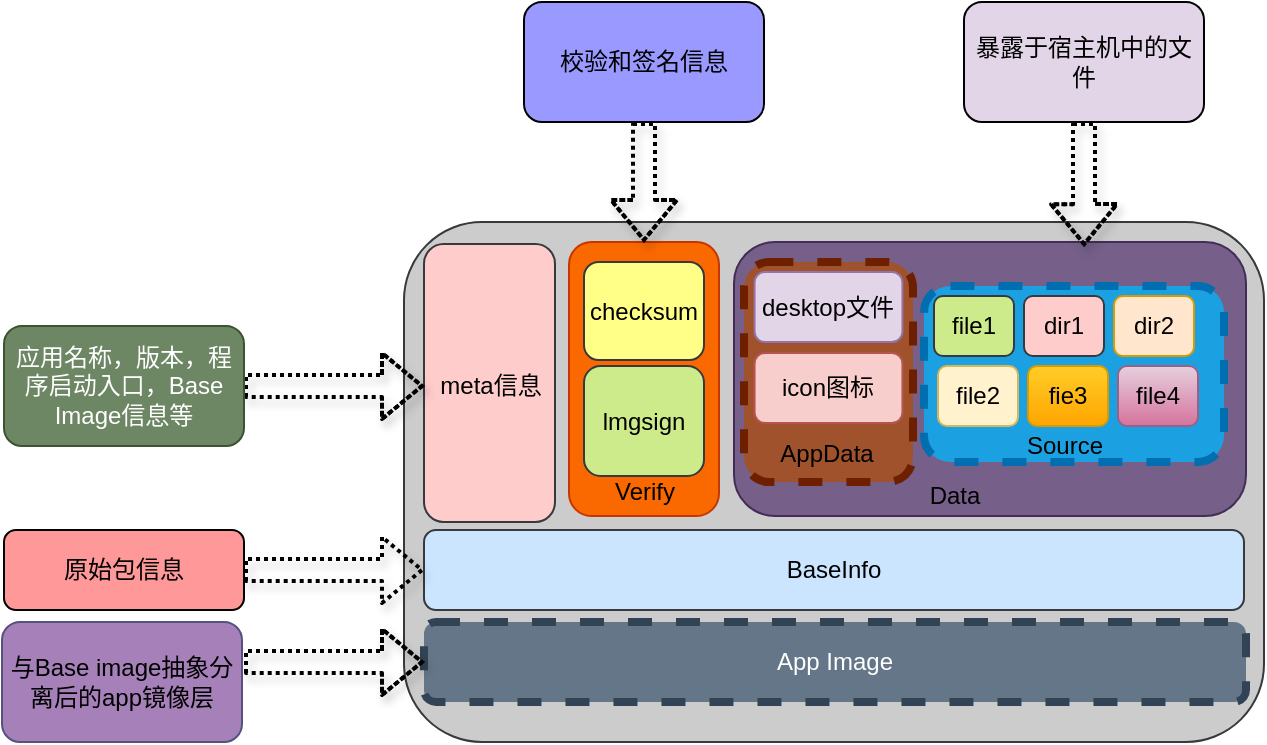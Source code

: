 <mxfile version="15.8.6" type="github" pages="2">
  <diagram id="Ng_SGSZV4RMIjECyI89O" name="第 1 页">
    <mxGraphModel dx="1422" dy="748" grid="1" gridSize="10" guides="1" tooltips="1" connect="1" arrows="1" fold="1" page="1" pageScale="1" pageWidth="827" pageHeight="1169" math="0" shadow="0">
      <root>
        <mxCell id="0" />
        <mxCell id="1" parent="0" />
        <mxCell id="vJngqabf1iKPreX5U7tw-35" value="" style="rounded=1;whiteSpace=wrap;html=1;fillColor=#CCCCCC;strokeColor=#36393d;" parent="1" vertex="1">
          <mxGeometry x="250" y="210" width="430" height="260" as="geometry" />
        </mxCell>
        <mxCell id="vJngqabf1iKPreX5U7tw-36" value="BaseInfo" style="rounded=1;whiteSpace=wrap;html=1;fillColor=#cce5ff;strokeColor=#36393d;" parent="1" vertex="1">
          <mxGeometry x="260" y="364" width="410" height="40" as="geometry" />
        </mxCell>
        <mxCell id="vJngqabf1iKPreX5U7tw-2" value="App Image" style="rounded=1;whiteSpace=wrap;html=1;fillColor=#647687;strokeColor=#314354;fontColor=#ffffff;dashed=1;strokeWidth=4;" parent="1" vertex="1">
          <mxGeometry x="260" y="410" width="411" height="40" as="geometry" />
        </mxCell>
        <mxCell id="vJngqabf1iKPreX5U7tw-4" value="" style="rounded=1;whiteSpace=wrap;html=1;fillColor=#ffcccc;strokeColor=#36393d;" parent="1" vertex="1">
          <mxGeometry x="260" y="221" width="65.5" height="139" as="geometry" />
        </mxCell>
        <mxCell id="vJngqabf1iKPreX5U7tw-5" value="" style="rounded=1;whiteSpace=wrap;html=1;fillColor=#76608a;strokeColor=#432D57;fontColor=#ffffff;" parent="1" vertex="1">
          <mxGeometry x="415" y="220" width="256" height="137" as="geometry" />
        </mxCell>
        <mxCell id="vJngqabf1iKPreX5U7tw-7" value="meta信息" style="text;html=1;resizable=0;autosize=1;align=center;verticalAlign=middle;points=[];fillColor=none;strokeColor=none;rounded=0;" parent="1" vertex="1">
          <mxGeometry x="257.75" y="282" width="70" height="20" as="geometry" />
        </mxCell>
        <mxCell id="vJngqabf1iKPreX5U7tw-8" value="" style="rounded=1;whiteSpace=wrap;html=1;fillColor=#1ba1e2;strokeColor=#006EAF;fontColor=#ffffff;dashed=1;strokeWidth=4;" parent="1" vertex="1">
          <mxGeometry x="510" y="242" width="150" height="88" as="geometry" />
        </mxCell>
        <mxCell id="vJngqabf1iKPreX5U7tw-10" value="Data" style="text;html=1;resizable=0;autosize=1;align=center;verticalAlign=middle;points=[];fillColor=none;strokeColor=none;rounded=0;" parent="1" vertex="1">
          <mxGeometry x="505" y="337" width="40" height="20" as="geometry" />
        </mxCell>
        <mxCell id="vJngqabf1iKPreX5U7tw-12" value="Source" style="text;html=1;resizable=0;autosize=1;align=center;verticalAlign=middle;points=[];fillColor=none;strokeColor=none;rounded=0;" parent="1" vertex="1">
          <mxGeometry x="555" y="312" width="50" height="20" as="geometry" />
        </mxCell>
        <mxCell id="vJngqabf1iKPreX5U7tw-16" value="file1" style="rounded=1;whiteSpace=wrap;html=1;fillColor=#cdeb8b;strokeColor=#36393d;" parent="1" vertex="1">
          <mxGeometry x="515" y="247" width="40" height="30" as="geometry" />
        </mxCell>
        <mxCell id="vJngqabf1iKPreX5U7tw-17" value="dir1" style="rounded=1;whiteSpace=wrap;html=1;fillColor=#ffcccc;strokeColor=#36393d;" parent="1" vertex="1">
          <mxGeometry x="560" y="247" width="40" height="30" as="geometry" />
        </mxCell>
        <mxCell id="vJngqabf1iKPreX5U7tw-18" value="dir2" style="rounded=1;whiteSpace=wrap;html=1;fillColor=#ffe6cc;strokeColor=#d79b00;" parent="1" vertex="1">
          <mxGeometry x="605" y="247" width="40" height="30" as="geometry" />
        </mxCell>
        <mxCell id="vJngqabf1iKPreX5U7tw-22" value="file2" style="rounded=1;whiteSpace=wrap;html=1;fillColor=#fff2cc;strokeColor=#d6b656;" parent="1" vertex="1">
          <mxGeometry x="517" y="282" width="40" height="30" as="geometry" />
        </mxCell>
        <mxCell id="vJngqabf1iKPreX5U7tw-23" value="fie3" style="rounded=1;whiteSpace=wrap;html=1;fillColor=#ffcd28;strokeColor=#d79b00;gradientColor=#ffa500;" parent="1" vertex="1">
          <mxGeometry x="562" y="282" width="40" height="30" as="geometry" />
        </mxCell>
        <mxCell id="vJngqabf1iKPreX5U7tw-24" value="file4" style="rounded=1;whiteSpace=wrap;html=1;fillColor=#e6d0de;gradientColor=#d5739d;strokeColor=#996185;" parent="1" vertex="1">
          <mxGeometry x="607" y="282" width="40" height="30" as="geometry" />
        </mxCell>
        <mxCell id="vJngqabf1iKPreX5U7tw-29" value="" style="rounded=1;whiteSpace=wrap;html=1;fillColor=#fa6800;fontColor=#000000;strokeColor=#C73500;direction=south;" parent="1" vertex="1">
          <mxGeometry x="332.5" y="220" width="75" height="137" as="geometry" />
        </mxCell>
        <mxCell id="vJngqabf1iKPreX5U7tw-30" value="Verify" style="text;html=1;resizable=0;autosize=1;align=center;verticalAlign=middle;points=[];fillColor=none;strokeColor=none;rounded=0;" parent="1" vertex="1">
          <mxGeometry x="345" y="335" width="50" height="20" as="geometry" />
        </mxCell>
        <mxCell id="vJngqabf1iKPreX5U7tw-31" value="checksum" style="rounded=1;whiteSpace=wrap;html=1;fillColor=#ffff88;strokeColor=#36393d;" parent="1" vertex="1">
          <mxGeometry x="340" y="230" width="60" height="49" as="geometry" />
        </mxCell>
        <mxCell id="vJngqabf1iKPreX5U7tw-32" value="lmgsign" style="rounded=1;whiteSpace=wrap;html=1;fillColor=#cdeb8b;strokeColor=#36393d;" parent="1" vertex="1">
          <mxGeometry x="340" y="282" width="60" height="55" as="geometry" />
        </mxCell>
        <mxCell id="vJngqabf1iKPreX5U7tw-68" value="原始包信息" style="rounded=1;whiteSpace=wrap;html=1;fontSize=12;fillColor=#FF9999;" parent="1" vertex="1">
          <mxGeometry x="50" y="364" width="120" height="40" as="geometry" />
        </mxCell>
        <mxCell id="vJngqabf1iKPreX5U7tw-70" value="" style="shape=flexArrow;endArrow=classic;html=1;rounded=1;shadow=1;sketch=0;fontSize=12;strokeWidth=2;fillColor=none;entryX=0;entryY=0.5;entryDx=0;entryDy=0;edgeStyle=orthogonalEdgeStyle;dashed=1;dashPattern=1 1;exitX=1;exitY=0.5;exitDx=0;exitDy=0;" parent="1" source="vJngqabf1iKPreX5U7tw-68" target="vJngqabf1iKPreX5U7tw-36" edge="1">
          <mxGeometry width="50" height="50" relative="1" as="geometry">
            <mxPoint x="150" y="420" as="sourcePoint" />
            <mxPoint x="200" y="370" as="targetPoint" />
          </mxGeometry>
        </mxCell>
        <mxCell id="vJngqabf1iKPreX5U7tw-78" value="" style="edgeStyle=orthogonalEdgeStyle;shape=flexArrow;rounded=1;sketch=0;orthogonalLoop=1;jettySize=auto;html=1;shadow=1;dashed=1;dashPattern=1 1;fontSize=12;strokeWidth=2;fillColor=none;" parent="1" source="vJngqabf1iKPreX5U7tw-74" edge="1">
          <mxGeometry relative="1" as="geometry">
            <mxPoint x="260" y="292" as="targetPoint" />
          </mxGeometry>
        </mxCell>
        <mxCell id="vJngqabf1iKPreX5U7tw-74" value="应用名称，版本，程序启动入口，Base Image信息等" style="rounded=1;whiteSpace=wrap;html=1;fontSize=12;fillColor=#6d8764;fontColor=#ffffff;strokeColor=#3A5431;" parent="1" vertex="1">
          <mxGeometry x="50" y="262" width="120" height="60" as="geometry" />
        </mxCell>
        <mxCell id="vJngqabf1iKPreX5U7tw-80" value="" style="edgeStyle=orthogonalEdgeStyle;shape=flexArrow;rounded=1;sketch=0;orthogonalLoop=1;jettySize=auto;html=1;shadow=1;dashed=1;dashPattern=1 1;fontSize=12;strokeWidth=2;fillColor=none;" parent="1" target="vJngqabf1iKPreX5U7tw-2" edge="1">
          <mxGeometry relative="1" as="geometry">
            <Array as="points">
              <mxPoint x="230" y="430" />
              <mxPoint x="230" y="430" />
            </Array>
            <mxPoint x="170" y="430" as="sourcePoint" />
          </mxGeometry>
        </mxCell>
        <mxCell id="vJngqabf1iKPreX5U7tw-82" value="" style="edgeStyle=orthogonalEdgeStyle;shape=flexArrow;rounded=1;sketch=0;orthogonalLoop=1;jettySize=auto;html=1;shadow=1;dashed=1;dashPattern=1 1;fontSize=12;strokeWidth=2;fillColor=none;" parent="1" source="vJngqabf1iKPreX5U7tw-81" edge="1">
          <mxGeometry relative="1" as="geometry">
            <mxPoint x="370" y="220" as="targetPoint" />
          </mxGeometry>
        </mxCell>
        <mxCell id="vJngqabf1iKPreX5U7tw-81" value="校验和签名信息" style="rounded=1;whiteSpace=wrap;html=1;fontSize=12;fillColor=#9999FF;" parent="1" vertex="1">
          <mxGeometry x="310" y="100" width="120" height="60" as="geometry" />
        </mxCell>
        <mxCell id="vJngqabf1iKPreX5U7tw-84" value="" style="edgeStyle=orthogonalEdgeStyle;shape=flexArrow;rounded=1;sketch=0;orthogonalLoop=1;jettySize=auto;html=1;shadow=1;dashed=1;dashPattern=1 1;fontSize=12;strokeWidth=2;fillColor=none;entryX=0.684;entryY=0.015;entryDx=0;entryDy=0;entryPerimeter=0;" parent="1" source="vJngqabf1iKPreX5U7tw-83" target="vJngqabf1iKPreX5U7tw-5" edge="1">
          <mxGeometry relative="1" as="geometry" />
        </mxCell>
        <mxCell id="vJngqabf1iKPreX5U7tw-83" value="暴露于宿主机中的文件" style="rounded=1;whiteSpace=wrap;html=1;fontSize=12;fillColor=#E1D5E7;" parent="1" vertex="1">
          <mxGeometry x="530" y="100" width="120" height="60" as="geometry" />
        </mxCell>
        <mxCell id="3OuxJ7eSdL5V81uERl29-7" value="与Base image抽象分离后的app镜像层" style="rounded=1;whiteSpace=wrap;html=1;fillColor=#A680B8;strokeColor=#56517e;" vertex="1" parent="1">
          <mxGeometry x="49" y="410" width="120" height="60" as="geometry" />
        </mxCell>
        <mxCell id="3OuxJ7eSdL5V81uERl29-1" value="" style="rounded=1;whiteSpace=wrap;html=1;fillColor=#a0522d;fontColor=#ffffff;strokeColor=#6D1F00;dashed=1;strokeWidth=4;" vertex="1" parent="1">
          <mxGeometry x="420" y="230" width="84.5" height="110" as="geometry" />
        </mxCell>
        <mxCell id="vJngqabf1iKPreX5U7tw-15" value="desktop文件" style="rounded=1;whiteSpace=wrap;html=1;fillColor=#e1d5e7;strokeColor=#9673a6;" parent="1" vertex="1">
          <mxGeometry x="425.281" y="235" width="73.938" height="35" as="geometry" />
        </mxCell>
        <mxCell id="vJngqabf1iKPreX5U7tw-13" value="icon图标" style="rounded=1;whiteSpace=wrap;html=1;fillColor=#f8cecc;strokeColor=#b85450;" parent="1" vertex="1">
          <mxGeometry x="425.281" y="275.5" width="73.938" height="35" as="geometry" />
        </mxCell>
        <mxCell id="3OuxJ7eSdL5V81uERl29-4" value="AppData" style="text;html=1;resizable=0;autosize=1;align=center;verticalAlign=middle;points=[];fillColor=none;strokeColor=none;rounded=0;" vertex="1" parent="1">
          <mxGeometry x="430.5" y="315.5" width="60" height="20" as="geometry" />
        </mxCell>
      </root>
    </mxGraphModel>
  </diagram>
  <diagram id="V_LahlZi6EBIqVdC9OBY" name="第 2 页">
    <mxGraphModel dx="1422" dy="748" grid="1" gridSize="10" guides="1" tooltips="1" connect="1" arrows="1" fold="1" page="1" pageScale="1" pageWidth="827" pageHeight="1169" math="0" shadow="0">
      <root>
        <mxCell id="ydYxxwfbqFC2ebtvAt2x-0" />
        <mxCell id="ydYxxwfbqFC2ebtvAt2x-1" parent="ydYxxwfbqFC2ebtvAt2x-0" />
        <mxCell id="HYq4g8eo9vRbzLWjT6T--0" value="" style="group" vertex="1" connectable="0" parent="ydYxxwfbqFC2ebtvAt2x-1">
          <mxGeometry x="160" y="150" width="480" height="140" as="geometry" />
        </mxCell>
        <mxCell id="HYq4g8eo9vRbzLWjT6T--1" value="&lt;font style=&quot;font-size: 24px&quot;&gt;vlc&lt;/font&gt;" style="rounded=1;whiteSpace=wrap;html=1;strokeWidth=2;shadow=1;sketch=0;glass=0;fillColor=#e3c800;strokeColor=#B09500;fontColor=#000000;" vertex="1" parent="HYq4g8eo9vRbzLWjT6T--0">
          <mxGeometry x="5" width="50" height="60" as="geometry" />
        </mxCell>
        <mxCell id="HYq4g8eo9vRbzLWjT6T--2" value="&lt;font style=&quot;font-size: 24px&quot;&gt;3.0.1-3&lt;/font&gt;" style="rounded=1;whiteSpace=wrap;html=1;strokeWidth=2;shadow=1;sketch=0;glass=0;fillColor=#e3c800;strokeColor=#B09500;fontColor=#000000;" vertex="1" parent="HYq4g8eo9vRbzLWjT6T--0">
          <mxGeometry x="79" width="90" height="60" as="geometry" />
        </mxCell>
        <mxCell id="HYq4g8eo9vRbzLWjT6T--3" value="&lt;font style=&quot;font-size: 24px&quot;&gt;_&lt;/font&gt;" style="rounded=1;whiteSpace=wrap;html=1;strokeWidth=2;shadow=1;sketch=0;glass=0;fillColor=#bac8d3;strokeColor=#23445d;" vertex="1" parent="HYq4g8eo9vRbzLWjT6T--0">
          <mxGeometry x="57" width="20" height="60" as="geometry" />
        </mxCell>
        <mxCell id="HYq4g8eo9vRbzLWjT6T--4" value="&lt;font style=&quot;font-size: 24px&quot;&gt;lmg&lt;/font&gt;" style="rounded=1;whiteSpace=wrap;html=1;strokeWidth=2;shadow=1;sketch=0;glass=0;fillColor=#e51400;fontColor=#ffffff;strokeColor=#B20000;" vertex="1" parent="HYq4g8eo9vRbzLWjT6T--0">
          <mxGeometry x="410" width="70" height="60" as="geometry" />
        </mxCell>
        <mxCell id="HYq4g8eo9vRbzLWjT6T--5" value="&lt;font style=&quot;font-size: 24px&quot;&gt;1&lt;/font&gt;" style="rounded=1;whiteSpace=wrap;html=1;strokeWidth=2;shadow=1;sketch=0;glass=0;fillColor=#e3c800;strokeColor=#B09500;fontColor=#000000;" vertex="1" parent="HYq4g8eo9vRbzLWjT6T--0">
          <mxGeometry x="193" width="30" height="60" as="geometry" />
        </mxCell>
        <mxCell id="HYq4g8eo9vRbzLWjT6T--6" value="&lt;font style=&quot;font-size: 24px&quot;&gt;loong64&lt;/font&gt;" style="rounded=1;whiteSpace=wrap;html=1;strokeWidth=2;shadow=1;sketch=0;glass=0;fillColor=#647687;fontColor=#ffffff;strokeColor=#314354;" vertex="1" parent="HYq4g8eo9vRbzLWjT6T--0">
          <mxGeometry x="297.5" width="92.5" height="60" as="geometry" />
        </mxCell>
        <mxCell id="HYq4g8eo9vRbzLWjT6T--7" value="&lt;font style=&quot;font-size: 24px&quot;&gt;1&lt;/font&gt;" style="rounded=1;whiteSpace=wrap;html=1;strokeWidth=2;shadow=1;sketch=0;glass=0;fillColor=#6d8764;strokeColor=#3A5431;fontColor=#ffffff;" vertex="1" parent="HYq4g8eo9vRbzLWjT6T--0">
          <mxGeometry x="245" width="30" height="60" as="geometry" />
        </mxCell>
        <mxCell id="HYq4g8eo9vRbzLWjT6T--8" value="&lt;font style=&quot;font-size: 24px&quot;&gt;-&lt;/font&gt;" style="rounded=1;whiteSpace=wrap;html=1;strokeWidth=2;shadow=1;sketch=0;glass=0;fillColor=#bac8d3;strokeColor=#23445d;" vertex="1" parent="HYq4g8eo9vRbzLWjT6T--0">
          <mxGeometry x="170.5" width="20" height="60" as="geometry" />
        </mxCell>
        <mxCell id="HYq4g8eo9vRbzLWjT6T--9" value="&lt;font style=&quot;font-size: 24px&quot;&gt;.&lt;/font&gt;" style="rounded=1;whiteSpace=wrap;html=1;strokeWidth=2;shadow=1;sketch=0;glass=0;fillColor=#bac8d3;strokeColor=#23445d;" vertex="1" parent="HYq4g8eo9vRbzLWjT6T--0">
          <mxGeometry x="223" width="20" height="60" as="geometry" />
        </mxCell>
        <mxCell id="HYq4g8eo9vRbzLWjT6T--10" value="&lt;font style=&quot;font-size: 24px&quot;&gt;.&lt;/font&gt;" style="rounded=1;whiteSpace=wrap;html=1;strokeWidth=2;shadow=1;sketch=0;glass=0;fillColor=#bac8d3;strokeColor=#23445d;" vertex="1" parent="HYq4g8eo9vRbzLWjT6T--0">
          <mxGeometry x="276" width="20" height="60" as="geometry" />
        </mxCell>
        <mxCell id="HYq4g8eo9vRbzLWjT6T--11" value="&lt;font style=&quot;font-size: 24px&quot;&gt;.&lt;/font&gt;" style="rounded=1;whiteSpace=wrap;html=1;strokeWidth=2;shadow=1;sketch=0;glass=0;fillColor=#bac8d3;strokeColor=#23445d;" vertex="1" parent="HYq4g8eo9vRbzLWjT6T--0">
          <mxGeometry x="392" width="20" height="60" as="geometry" />
        </mxCell>
        <mxCell id="HYq4g8eo9vRbzLWjT6T--12" value="" style="edgeStyle=orthogonalEdgeStyle;rounded=0;orthogonalLoop=1;jettySize=auto;html=1;fontSize=12;entryX=0.5;entryY=1;entryDx=0;entryDy=0;strokeWidth=3;" edge="1" parent="HYq4g8eo9vRbzLWjT6T--0" source="HYq4g8eo9vRbzLWjT6T--13" target="HYq4g8eo9vRbzLWjT6T--1">
          <mxGeometry relative="1" as="geometry">
            <Array as="points">
              <mxPoint x="30" y="100" />
              <mxPoint x="30" y="100" />
            </Array>
          </mxGeometry>
        </mxCell>
        <mxCell id="HYq4g8eo9vRbzLWjT6T--13" value="&lt;font style=&quot;font-size: 12px&quot;&gt;软件包名&lt;/font&gt;" style="text;html=1;strokeColor=#6D1F00;fillColor=#a0522d;align=center;verticalAlign=middle;whiteSpace=wrap;rounded=1;shadow=1;glass=0;sketch=0;fontSize=24;fontColor=#ffffff;" vertex="1" parent="HYq4g8eo9vRbzLWjT6T--0">
          <mxGeometry y="110" width="60" height="30" as="geometry" />
        </mxCell>
        <mxCell id="HYq4g8eo9vRbzLWjT6T--14" value="" style="edgeStyle=orthogonalEdgeStyle;rounded=0;orthogonalLoop=1;jettySize=auto;html=1;fontSize=12;strokeWidth=3;" edge="1" parent="HYq4g8eo9vRbzLWjT6T--0" source="HYq4g8eo9vRbzLWjT6T--15" target="HYq4g8eo9vRbzLWjT6T--2">
          <mxGeometry relative="1" as="geometry" />
        </mxCell>
        <mxCell id="HYq4g8eo9vRbzLWjT6T--15" value="上游版本" style="text;html=1;strokeColor=#6D1F00;fillColor=#a0522d;align=center;verticalAlign=middle;whiteSpace=wrap;rounded=1;shadow=1;glass=0;sketch=0;fontSize=12;fontColor=#ffffff;" vertex="1" parent="HYq4g8eo9vRbzLWjT6T--0">
          <mxGeometry x="94" y="110" width="60" height="30" as="geometry" />
        </mxCell>
        <mxCell id="HYq4g8eo9vRbzLWjT6T--16" value="上游版本" style="text;html=1;strokeColor=#6D1F00;fillColor=#a0522d;align=center;verticalAlign=middle;whiteSpace=wrap;rounded=1;shadow=1;glass=0;sketch=0;fontSize=12;fontColor=#ffffff;" vertex="1" parent="HYq4g8eo9vRbzLWjT6T--0">
          <mxGeometry x="94" y="110" width="60" height="30" as="geometry" />
        </mxCell>
        <mxCell id="HYq4g8eo9vRbzLWjT6T--17" value="" style="edgeStyle=orthogonalEdgeStyle;rounded=0;orthogonalLoop=1;jettySize=auto;html=1;fontSize=12;strokeWidth=3;entryX=0.5;entryY=1;entryDx=0;entryDy=0;" edge="1" parent="HYq4g8eo9vRbzLWjT6T--0" source="HYq4g8eo9vRbzLWjT6T--18">
          <mxGeometry relative="1" as="geometry">
            <mxPoint x="203" y="60" as="targetPoint" />
          </mxGeometry>
        </mxCell>
        <mxCell id="HYq4g8eo9vRbzLWjT6T--18" value="原始release版本" style="text;html=1;strokeColor=#6D1F00;fillColor=#a0522d;align=center;verticalAlign=middle;whiteSpace=wrap;rounded=1;shadow=1;glass=0;sketch=0;fontSize=12;fontColor=#ffffff;" vertex="1" parent="HYq4g8eo9vRbzLWjT6T--0">
          <mxGeometry x="167" y="110" width="72" height="30" as="geometry" />
        </mxCell>
        <mxCell id="HYq4g8eo9vRbzLWjT6T--19" value="" style="edgeStyle=orthogonalEdgeStyle;rounded=0;orthogonalLoop=1;jettySize=auto;html=1;fontSize=12;strokeWidth=3;" edge="1" parent="HYq4g8eo9vRbzLWjT6T--0" source="HYq4g8eo9vRbzLWjT6T--20" target="HYq4g8eo9vRbzLWjT6T--6">
          <mxGeometry relative="1" as="geometry">
            <Array as="points">
              <mxPoint x="344" y="90" />
              <mxPoint x="344" y="90" />
            </Array>
          </mxGeometry>
        </mxCell>
        <mxCell id="HYq4g8eo9vRbzLWjT6T--20" value="架构" style="text;html=1;strokeColor=#6D1F00;fillColor=#a0522d;align=center;verticalAlign=middle;whiteSpace=wrap;rounded=1;shadow=1;glass=0;sketch=0;fontSize=12;fontColor=#ffffff;" vertex="1" parent="HYq4g8eo9vRbzLWjT6T--0">
          <mxGeometry x="320" y="110" width="60" height="30" as="geometry" />
        </mxCell>
        <mxCell id="HYq4g8eo9vRbzLWjT6T--21" value="" style="edgeStyle=orthogonalEdgeStyle;rounded=0;orthogonalLoop=1;jettySize=auto;html=1;fontSize=12;strokeWidth=3;entryX=0.75;entryY=1;entryDx=0;entryDy=0;" edge="1" parent="HYq4g8eo9vRbzLWjT6T--0">
          <mxGeometry relative="1" as="geometry">
            <mxPoint x="262.5" y="110" as="sourcePoint" />
            <mxPoint x="262.5" y="60" as="targetPoint" />
            <Array as="points">
              <mxPoint x="263" y="85" />
            </Array>
          </mxGeometry>
        </mxCell>
        <mxCell id="HYq4g8eo9vRbzLWjT6T--22" value="lmg release版本" style="text;html=1;strokeColor=#6D1F00;fillColor=#a0522d;align=center;verticalAlign=middle;whiteSpace=wrap;rounded=1;shadow=1;glass=0;sketch=0;fontSize=12;fontColor=#ffffff;" vertex="1" parent="HYq4g8eo9vRbzLWjT6T--0">
          <mxGeometry x="245" y="110" width="70" height="30" as="geometry" />
        </mxCell>
        <mxCell id="HYq4g8eo9vRbzLWjT6T--23" style="edgeStyle=orthogonalEdgeStyle;rounded=0;orthogonalLoop=1;jettySize=auto;html=1;entryX=0.5;entryY=1;entryDx=0;entryDy=0;fontSize=12;strokeWidth=3;" edge="1" parent="HYq4g8eo9vRbzLWjT6T--0" source="HYq4g8eo9vRbzLWjT6T--24" target="HYq4g8eo9vRbzLWjT6T--4">
          <mxGeometry relative="1" as="geometry" />
        </mxCell>
        <mxCell id="HYq4g8eo9vRbzLWjT6T--24" value="包后缀" style="text;html=1;strokeColor=#6D1F00;fillColor=#a0522d;align=center;verticalAlign=middle;whiteSpace=wrap;rounded=1;shadow=1;glass=0;sketch=0;fontSize=12;fontColor=#ffffff;" vertex="1" parent="HYq4g8eo9vRbzLWjT6T--0">
          <mxGeometry x="415" y="110" width="60" height="30" as="geometry" />
        </mxCell>
      </root>
    </mxGraphModel>
  </diagram>
</mxfile>
